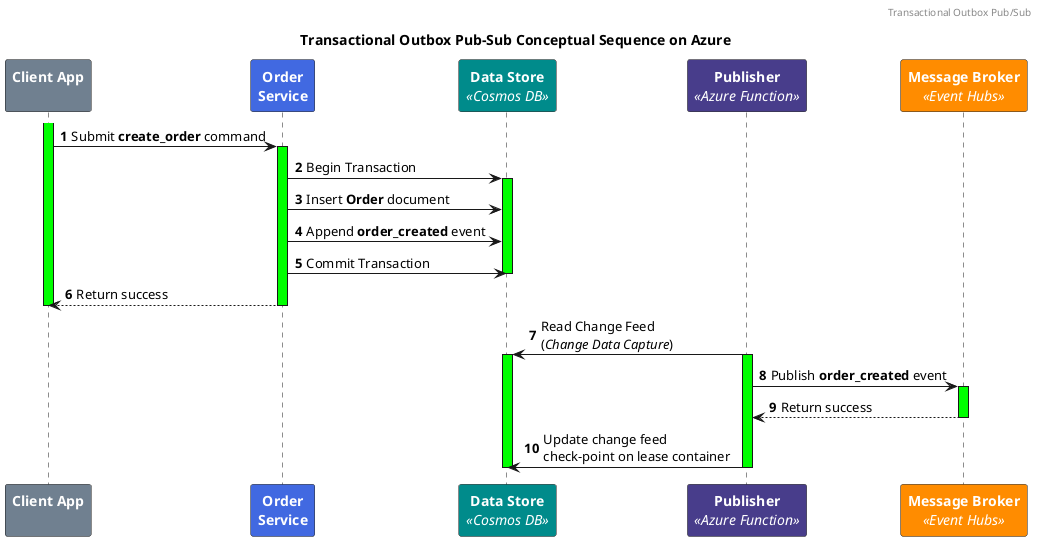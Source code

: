 @startuml
skinparam ParticipantFontSize 14
skinparam ParticipantFontColor #White
header "Transactional Outbox Pub/Sub"
title Transactional Outbox Pub-Sub Conceptual Sequence on Azure
participant ClientApp as "<b>Client App\n" #SlateGray
participant OrderService as "<b>Order\n<b>Service" #RoyalBlue
participant DataStore as "<b>Data Store\n<i><<Cosmos DB>>" #DarkCyan
participant Publisher as "<b>Publisher\n<i><<Azure Function>>" #DarkSlateBlue
participant EventHubs as "<b>Message Broker\n<i><<Event Hubs>>" #Darkorange

autonumber
activate ClientApp #Lime
ClientApp -> OrderService : Submit <b>create_order</b> command

activate OrderService #Lime
OrderService -> DataStore : Begin Transaction
activate DataStore #Lime
OrderService -> DataStore : Insert <b>Order</b> document
OrderService -> DataStore : Append <b>order_created</b> event
OrderService -> DataStore : Commit Transaction

deactivate DataStore
OrderService --> ClientApp : Return success

deactivate OrderService
deactivate ClientApp

DataStore <- Publisher : Read Change Feed\n(<i>Change Data Capture</i>)
activate DataStore #Lime

activate Publisher #Lime
Publisher -> EventHubs : Publish <b>order_created</b> event

activate EventHubs #Lime
EventHubs --> Publisher : Return success
deactivate EventHubs

Publisher -> DataStore : Update change feed\ncheck-point on lease container
deactivate Publisher
deactivate DataStore
@enduml